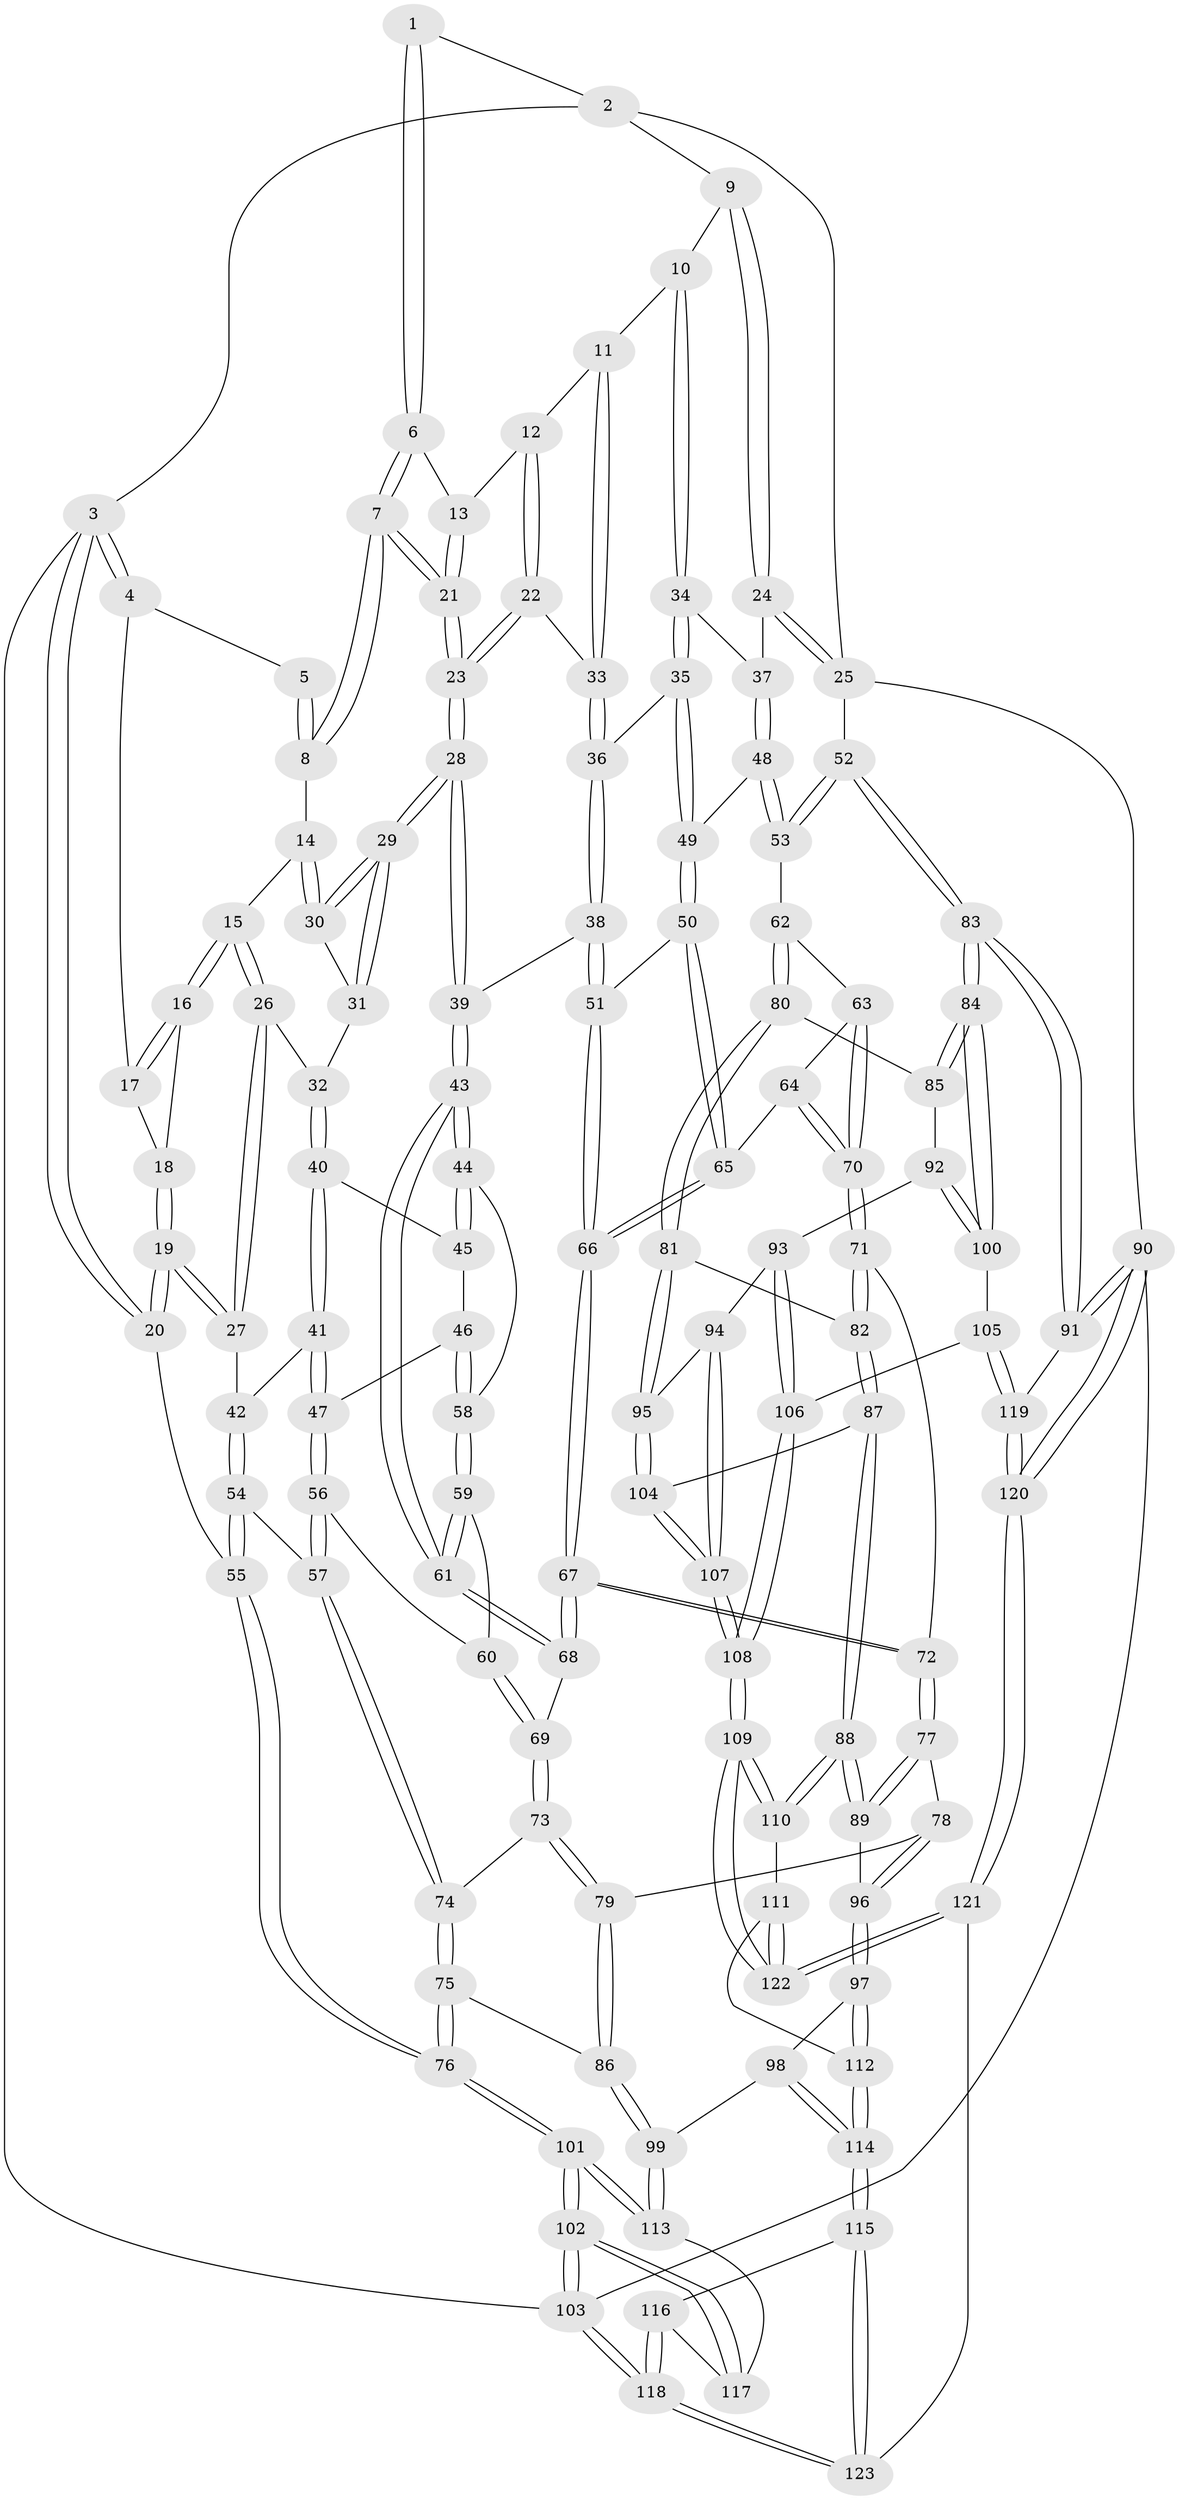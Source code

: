 // Generated by graph-tools (version 1.1) at 2025/27/03/09/25 03:27:12]
// undirected, 123 vertices, 304 edges
graph export_dot {
graph [start="1"]
  node [color=gray90,style=filled];
  1 [pos="+0.6245092137497724+0"];
  2 [pos="+0.8845188843761087+0"];
  3 [pos="+0+0"];
  4 [pos="+0.020616815444559303+0"];
  5 [pos="+0.3444173007687816+0"];
  6 [pos="+0.6267701865141767+0"];
  7 [pos="+0.4981090987605865+0.10787434960267962"];
  8 [pos="+0.356104568434387+0.06185592739322223"];
  9 [pos="+0.88871208532076+0.07445490805526069"];
  10 [pos="+0.8112990018007237+0.13016509162436807"];
  11 [pos="+0.7608678821333908+0.11072235866972319"];
  12 [pos="+0.7145968623805762+0.07403830023817608"];
  13 [pos="+0.6792791980757553+0.0020617937153827983"];
  14 [pos="+0.3501687212392694+0.07040259643343671"];
  15 [pos="+0.2516374840415748+0.12028824513864432"];
  16 [pos="+0.23591699565694849+0.11021024931263965"];
  17 [pos="+0.1477164580410553+0"];
  18 [pos="+0.1229775849232885+0.11587099542001843"];
  19 [pos="+0+0.2466917949732116"];
  20 [pos="+0+0.25638894392078454"];
  21 [pos="+0.524588280788443+0.1533558168019527"];
  22 [pos="+0.5486260425985203+0.20505747919052233"];
  23 [pos="+0.5435348579094867+0.20638893104253145"];
  24 [pos="+1+0.15238659163565943"];
  25 [pos="+1+0.14802271724018848"];
  26 [pos="+0.22888459731389627+0.20399378862938522"];
  27 [pos="+0.06890354989148559+0.26200047655403536"];
  28 [pos="+0.5107841063741956+0.27501006183799237"];
  29 [pos="+0.4945791140890631+0.2664229970893609"];
  30 [pos="+0.3670028682478924+0.15419533946443717"];
  31 [pos="+0.33599048047638835+0.2315844917819382"];
  32 [pos="+0.29137000288071613+0.2614227429168224"];
  33 [pos="+0.6689334780013076+0.22337096742025245"];
  34 [pos="+0.8247502868227293+0.20802449595747335"];
  35 [pos="+0.7325519170065952+0.29824695009684293"];
  36 [pos="+0.7266138320801597+0.29715322092529267"];
  37 [pos="+0.8987562608989142+0.2714423106372935"];
  38 [pos="+0.5274408287003101+0.37594883570851684"];
  39 [pos="+0.5104595361528491+0.36889810770486897"];
  40 [pos="+0.29194615118012873+0.26530153180152005"];
  41 [pos="+0.22172158611867393+0.35351835445115704"];
  42 [pos="+0.13461418617491946+0.3183843673913209"];
  43 [pos="+0.498334072683632+0.3764673767182823"];
  44 [pos="+0.4546898897659314+0.37121135392360216"];
  45 [pos="+0.3255508818027159+0.3045059465663891"];
  46 [pos="+0.28886650305775624+0.38280602174307526"];
  47 [pos="+0.23754129762001325+0.3865659671051268"];
  48 [pos="+0.8988291659595931+0.40073234876996355"];
  49 [pos="+0.7758105736939351+0.39574932870315443"];
  50 [pos="+0.7229287873537049+0.45143671026864235"];
  51 [pos="+0.5965129495663686+0.4375483042621143"];
  52 [pos="+1+0.5257898692863578"];
  53 [pos="+1+0.515206112777928"];
  54 [pos="+0.16751210704117492+0.5176364304883985"];
  55 [pos="+0+0.5898239531323182"];
  56 [pos="+0.20924078858965917+0.5054301286370613"];
  57 [pos="+0.19484054505934115+0.5161642745467866"];
  58 [pos="+0.3328773412429939+0.4073865637008788"];
  59 [pos="+0.29396502647954953+0.4887298599703285"];
  60 [pos="+0.2697128023289978+0.4987418856913583"];
  61 [pos="+0.4380893925347521+0.5075887853635739"];
  62 [pos="+0.887032996135841+0.5917517333720839"];
  63 [pos="+0.8755121350727217+0.5889623966192477"];
  64 [pos="+0.7626194276735486+0.5367398616354598"];
  65 [pos="+0.7449021981069961+0.5170943390084376"];
  66 [pos="+0.6123513227709733+0.5923071117165057"];
  67 [pos="+0.5983287401031306+0.6546958626189933"];
  68 [pos="+0.4384082929321631+0.5721228519790797"];
  69 [pos="+0.3857550636915309+0.6238032632586336"];
  70 [pos="+0.6777198436387811+0.6584751179137219"];
  71 [pos="+0.6609329834642907+0.6717567438727863"];
  72 [pos="+0.600153879042568+0.6589797974227274"];
  73 [pos="+0.384008021232839+0.6265417999598865"];
  74 [pos="+0.2856409081942428+0.6689282191617683"];
  75 [pos="+0.2470907920820045+0.7520695977725306"];
  76 [pos="+0+0.6842905633596877"];
  77 [pos="+0.5986534903562213+0.6617462355052864"];
  78 [pos="+0.4606635774970051+0.7568417500019626"];
  79 [pos="+0.446264733587155+0.7496397220096422"];
  80 [pos="+0.8494734222943366+0.7188627864869719"];
  81 [pos="+0.772790765271971+0.760892424648378"];
  82 [pos="+0.7107180452372425+0.7146991795337702"];
  83 [pos="+1+0.8134736747720783"];
  84 [pos="+1+0.8267936421017618"];
  85 [pos="+0.8640609537771401+0.7313577876488803"];
  86 [pos="+0.2728860031221551+0.8030749051277025"];
  87 [pos="+0.6178513232342068+0.8443411136099671"];
  88 [pos="+0.6037358730193854+0.8476193838331583"];
  89 [pos="+0.601056550303504+0.8424040184407139"];
  90 [pos="+1+1"];
  91 [pos="+1+0.9146395665459991"];
  92 [pos="+0.8925511212921736+0.8249048965130797"];
  93 [pos="+0.8468097451091848+0.8605176362825135"];
  94 [pos="+0.7652066284977516+0.8057663359070951"];
  95 [pos="+0.7639276257064934+0.8013639441180037"];
  96 [pos="+0.4696545083414658+0.7931411679769296"];
  97 [pos="+0.4455039652831597+0.8661738216420524"];
  98 [pos="+0.32842660453461964+0.8394753980198306"];
  99 [pos="+0.2734266580668347+0.8092732422774862"];
  100 [pos="+0.9729473780879586+0.8820531453956438"];
  101 [pos="+0+0.8434538544698744"];
  102 [pos="+0+1"];
  103 [pos="+0+1"];
  104 [pos="+0.6441066866363628+0.8402449183849985"];
  105 [pos="+0.9299463384724761+0.9184417076534527"];
  106 [pos="+0.8705968388980003+0.9205938630068644"];
  107 [pos="+0.7522706939052761+0.9304956173471819"];
  108 [pos="+0.7536356904126236+1"];
  109 [pos="+0.7403175085974889+1"];
  110 [pos="+0.6011336309128017+0.8601610392684298"];
  111 [pos="+0.5387625558553409+0.9219643470297771"];
  112 [pos="+0.4732846300969039+0.9534455568013553"];
  113 [pos="+0.24886308327541035+0.8704899947518498"];
  114 [pos="+0.43454126259633596+1"];
  115 [pos="+0.41696074933031374+1"];
  116 [pos="+0.2636848527174494+0.9125530654039122"];
  117 [pos="+0.24745669663053135+0.8845356566280705"];
  118 [pos="+0.08497231221584343+1"];
  119 [pos="+0.9364871965621292+0.99496283930334"];
  120 [pos="+0.8748831349308781+1"];
  121 [pos="+0.7368610166132816+1"];
  122 [pos="+0.7345622512080267+1"];
  123 [pos="+0.420283937889208+1"];
  1 -- 2;
  1 -- 6;
  1 -- 6;
  2 -- 3;
  2 -- 9;
  2 -- 25;
  3 -- 4;
  3 -- 4;
  3 -- 20;
  3 -- 20;
  3 -- 103;
  4 -- 5;
  4 -- 17;
  5 -- 8;
  5 -- 8;
  6 -- 7;
  6 -- 7;
  6 -- 13;
  7 -- 8;
  7 -- 8;
  7 -- 21;
  7 -- 21;
  8 -- 14;
  9 -- 10;
  9 -- 24;
  9 -- 24;
  10 -- 11;
  10 -- 34;
  10 -- 34;
  11 -- 12;
  11 -- 33;
  11 -- 33;
  12 -- 13;
  12 -- 22;
  12 -- 22;
  13 -- 21;
  13 -- 21;
  14 -- 15;
  14 -- 30;
  14 -- 30;
  15 -- 16;
  15 -- 16;
  15 -- 26;
  15 -- 26;
  16 -- 17;
  16 -- 17;
  16 -- 18;
  17 -- 18;
  18 -- 19;
  18 -- 19;
  19 -- 20;
  19 -- 20;
  19 -- 27;
  19 -- 27;
  20 -- 55;
  21 -- 23;
  21 -- 23;
  22 -- 23;
  22 -- 23;
  22 -- 33;
  23 -- 28;
  23 -- 28;
  24 -- 25;
  24 -- 25;
  24 -- 37;
  25 -- 52;
  25 -- 90;
  26 -- 27;
  26 -- 27;
  26 -- 32;
  27 -- 42;
  28 -- 29;
  28 -- 29;
  28 -- 39;
  28 -- 39;
  29 -- 30;
  29 -- 30;
  29 -- 31;
  29 -- 31;
  30 -- 31;
  31 -- 32;
  32 -- 40;
  32 -- 40;
  33 -- 36;
  33 -- 36;
  34 -- 35;
  34 -- 35;
  34 -- 37;
  35 -- 36;
  35 -- 49;
  35 -- 49;
  36 -- 38;
  36 -- 38;
  37 -- 48;
  37 -- 48;
  38 -- 39;
  38 -- 51;
  38 -- 51;
  39 -- 43;
  39 -- 43;
  40 -- 41;
  40 -- 41;
  40 -- 45;
  41 -- 42;
  41 -- 47;
  41 -- 47;
  42 -- 54;
  42 -- 54;
  43 -- 44;
  43 -- 44;
  43 -- 61;
  43 -- 61;
  44 -- 45;
  44 -- 45;
  44 -- 58;
  45 -- 46;
  46 -- 47;
  46 -- 58;
  46 -- 58;
  47 -- 56;
  47 -- 56;
  48 -- 49;
  48 -- 53;
  48 -- 53;
  49 -- 50;
  49 -- 50;
  50 -- 51;
  50 -- 65;
  50 -- 65;
  51 -- 66;
  51 -- 66;
  52 -- 53;
  52 -- 53;
  52 -- 83;
  52 -- 83;
  53 -- 62;
  54 -- 55;
  54 -- 55;
  54 -- 57;
  55 -- 76;
  55 -- 76;
  56 -- 57;
  56 -- 57;
  56 -- 60;
  57 -- 74;
  57 -- 74;
  58 -- 59;
  58 -- 59;
  59 -- 60;
  59 -- 61;
  59 -- 61;
  60 -- 69;
  60 -- 69;
  61 -- 68;
  61 -- 68;
  62 -- 63;
  62 -- 80;
  62 -- 80;
  63 -- 64;
  63 -- 70;
  63 -- 70;
  64 -- 65;
  64 -- 70;
  64 -- 70;
  65 -- 66;
  65 -- 66;
  66 -- 67;
  66 -- 67;
  67 -- 68;
  67 -- 68;
  67 -- 72;
  67 -- 72;
  68 -- 69;
  69 -- 73;
  69 -- 73;
  70 -- 71;
  70 -- 71;
  71 -- 72;
  71 -- 82;
  71 -- 82;
  72 -- 77;
  72 -- 77;
  73 -- 74;
  73 -- 79;
  73 -- 79;
  74 -- 75;
  74 -- 75;
  75 -- 76;
  75 -- 76;
  75 -- 86;
  76 -- 101;
  76 -- 101;
  77 -- 78;
  77 -- 89;
  77 -- 89;
  78 -- 79;
  78 -- 96;
  78 -- 96;
  79 -- 86;
  79 -- 86;
  80 -- 81;
  80 -- 81;
  80 -- 85;
  81 -- 82;
  81 -- 95;
  81 -- 95;
  82 -- 87;
  82 -- 87;
  83 -- 84;
  83 -- 84;
  83 -- 91;
  83 -- 91;
  84 -- 85;
  84 -- 85;
  84 -- 100;
  84 -- 100;
  85 -- 92;
  86 -- 99;
  86 -- 99;
  87 -- 88;
  87 -- 88;
  87 -- 104;
  88 -- 89;
  88 -- 89;
  88 -- 110;
  88 -- 110;
  89 -- 96;
  90 -- 91;
  90 -- 91;
  90 -- 120;
  90 -- 120;
  90 -- 103;
  91 -- 119;
  92 -- 93;
  92 -- 100;
  92 -- 100;
  93 -- 94;
  93 -- 106;
  93 -- 106;
  94 -- 95;
  94 -- 107;
  94 -- 107;
  95 -- 104;
  95 -- 104;
  96 -- 97;
  96 -- 97;
  97 -- 98;
  97 -- 112;
  97 -- 112;
  98 -- 99;
  98 -- 114;
  98 -- 114;
  99 -- 113;
  99 -- 113;
  100 -- 105;
  101 -- 102;
  101 -- 102;
  101 -- 113;
  101 -- 113;
  102 -- 103;
  102 -- 103;
  102 -- 117;
  102 -- 117;
  103 -- 118;
  103 -- 118;
  104 -- 107;
  104 -- 107;
  105 -- 106;
  105 -- 119;
  105 -- 119;
  106 -- 108;
  106 -- 108;
  107 -- 108;
  107 -- 108;
  108 -- 109;
  108 -- 109;
  109 -- 110;
  109 -- 110;
  109 -- 122;
  109 -- 122;
  110 -- 111;
  111 -- 112;
  111 -- 122;
  111 -- 122;
  112 -- 114;
  112 -- 114;
  113 -- 117;
  114 -- 115;
  114 -- 115;
  115 -- 116;
  115 -- 123;
  115 -- 123;
  116 -- 117;
  116 -- 118;
  116 -- 118;
  118 -- 123;
  118 -- 123;
  119 -- 120;
  119 -- 120;
  120 -- 121;
  120 -- 121;
  121 -- 122;
  121 -- 122;
  121 -- 123;
}

